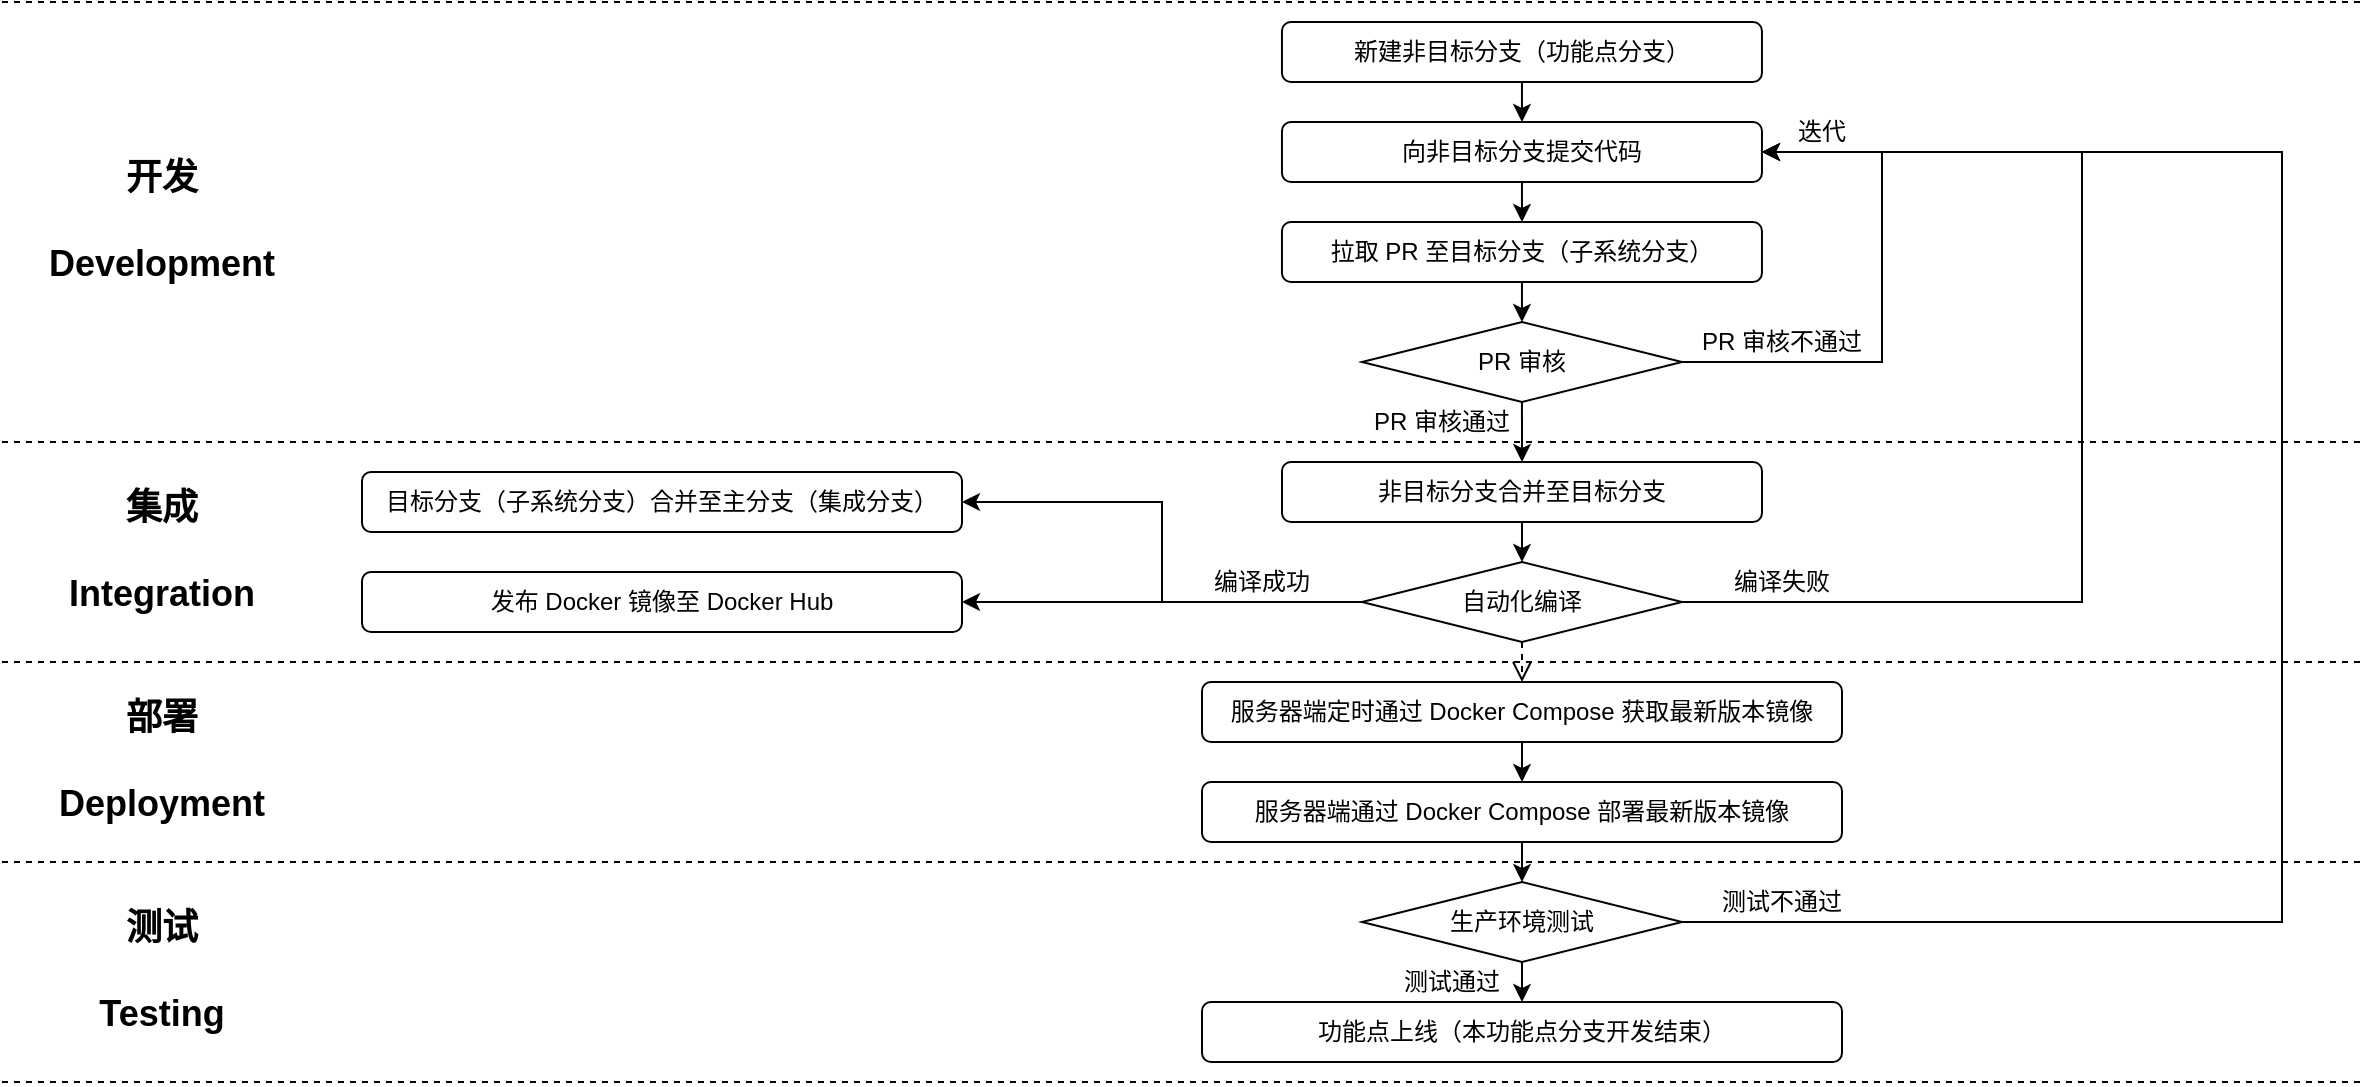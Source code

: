 <mxfile version="22.0.2" type="device">
  <diagram name="第 1 页" id="4rrR9U_NRX9ptIsL58qS">
    <mxGraphModel dx="1951" dy="965" grid="1" gridSize="10" guides="1" tooltips="1" connect="1" arrows="1" fold="1" page="1" pageScale="1" pageWidth="827" pageHeight="1169" math="0" shadow="0">
      <root>
        <mxCell id="0" />
        <mxCell id="1" parent="0" />
        <mxCell id="zbhnv8kBsmRh7FldUAzp-4" style="edgeStyle=orthogonalEdgeStyle;rounded=0;orthogonalLoop=1;jettySize=auto;html=1;exitX=0.5;exitY=1;exitDx=0;exitDy=0;entryX=0.5;entryY=0;entryDx=0;entryDy=0;" parent="1" source="zbhnv8kBsmRh7FldUAzp-1" target="zbhnv8kBsmRh7FldUAzp-2" edge="1">
          <mxGeometry relative="1" as="geometry" />
        </mxCell>
        <mxCell id="zbhnv8kBsmRh7FldUAzp-1" value="新建非目标分支（功能点分支）" style="rounded=1;whiteSpace=wrap;html=1;" parent="1" vertex="1">
          <mxGeometry x="679.98" y="50" width="240" height="30" as="geometry" />
        </mxCell>
        <mxCell id="zbhnv8kBsmRh7FldUAzp-5" style="edgeStyle=orthogonalEdgeStyle;rounded=0;orthogonalLoop=1;jettySize=auto;html=1;exitX=0.5;exitY=1;exitDx=0;exitDy=0;entryX=0.5;entryY=0;entryDx=0;entryDy=0;" parent="1" source="zbhnv8kBsmRh7FldUAzp-2" target="zbhnv8kBsmRh7FldUAzp-3" edge="1">
          <mxGeometry relative="1" as="geometry" />
        </mxCell>
        <mxCell id="zbhnv8kBsmRh7FldUAzp-2" value="向非目标分支提交代码" style="rounded=1;whiteSpace=wrap;html=1;" parent="1" vertex="1">
          <mxGeometry x="679.98" y="100" width="240" height="30" as="geometry" />
        </mxCell>
        <mxCell id="zbhnv8kBsmRh7FldUAzp-7" style="edgeStyle=orthogonalEdgeStyle;rounded=0;orthogonalLoop=1;jettySize=auto;html=1;exitX=0.5;exitY=1;exitDx=0;exitDy=0;entryX=0.5;entryY=0;entryDx=0;entryDy=0;" parent="1" source="zbhnv8kBsmRh7FldUAzp-3" target="zbhnv8kBsmRh7FldUAzp-6" edge="1">
          <mxGeometry relative="1" as="geometry" />
        </mxCell>
        <mxCell id="zbhnv8kBsmRh7FldUAzp-3" value="拉取 PR 至目标分支（子系统分支）" style="rounded=1;whiteSpace=wrap;html=1;" parent="1" vertex="1">
          <mxGeometry x="679.98" y="150" width="240" height="30" as="geometry" />
        </mxCell>
        <mxCell id="zbhnv8kBsmRh7FldUAzp-8" style="edgeStyle=orthogonalEdgeStyle;rounded=0;orthogonalLoop=1;jettySize=auto;html=1;exitX=1;exitY=0.5;exitDx=0;exitDy=0;entryX=1;entryY=0.5;entryDx=0;entryDy=0;" parent="1" source="zbhnv8kBsmRh7FldUAzp-6" target="zbhnv8kBsmRh7FldUAzp-2" edge="1">
          <mxGeometry relative="1" as="geometry">
            <Array as="points">
              <mxPoint x="979.98" y="220" />
              <mxPoint x="979.98" y="115" />
            </Array>
          </mxGeometry>
        </mxCell>
        <mxCell id="zbhnv8kBsmRh7FldUAzp-13" style="edgeStyle=orthogonalEdgeStyle;rounded=0;orthogonalLoop=1;jettySize=auto;html=1;exitX=0.5;exitY=1;exitDx=0;exitDy=0;entryX=0.5;entryY=0;entryDx=0;entryDy=0;" parent="1" source="zbhnv8kBsmRh7FldUAzp-6" target="zbhnv8kBsmRh7FldUAzp-12" edge="1">
          <mxGeometry relative="1" as="geometry" />
        </mxCell>
        <mxCell id="zbhnv8kBsmRh7FldUAzp-6" value="PR 审核" style="rhombus;whiteSpace=wrap;html=1;" parent="1" vertex="1">
          <mxGeometry x="719.98" y="200" width="160" height="40" as="geometry" />
        </mxCell>
        <mxCell id="zbhnv8kBsmRh7FldUAzp-9" value="PR 审核通过" style="text;html=1;strokeColor=none;fillColor=none;align=center;verticalAlign=middle;whiteSpace=wrap;rounded=0;" parent="1" vertex="1">
          <mxGeometry x="719.98" y="240" width="80" height="20" as="geometry" />
        </mxCell>
        <mxCell id="zbhnv8kBsmRh7FldUAzp-10" value="PR 审核不通过" style="text;html=1;strokeColor=none;fillColor=none;align=center;verticalAlign=middle;whiteSpace=wrap;rounded=0;" parent="1" vertex="1">
          <mxGeometry x="879.98" y="200" width="100" height="20" as="geometry" />
        </mxCell>
        <mxCell id="zbhnv8kBsmRh7FldUAzp-11" value="迭代" style="text;html=1;strokeColor=none;fillColor=none;align=center;verticalAlign=middle;whiteSpace=wrap;rounded=0;" parent="1" vertex="1">
          <mxGeometry x="919.98" y="90" width="60" height="30" as="geometry" />
        </mxCell>
        <mxCell id="zbhnv8kBsmRh7FldUAzp-15" style="edgeStyle=orthogonalEdgeStyle;rounded=0;orthogonalLoop=1;jettySize=auto;html=1;exitX=0.5;exitY=1;exitDx=0;exitDy=0;entryX=0.5;entryY=0;entryDx=0;entryDy=0;" parent="1" source="zbhnv8kBsmRh7FldUAzp-12" target="zbhnv8kBsmRh7FldUAzp-14" edge="1">
          <mxGeometry relative="1" as="geometry">
            <mxPoint x="800" y="280" as="sourcePoint" />
          </mxGeometry>
        </mxCell>
        <mxCell id="zbhnv8kBsmRh7FldUAzp-12" value="非目标分支合并至目标分支" style="rounded=1;whiteSpace=wrap;html=1;" parent="1" vertex="1">
          <mxGeometry x="680" y="270" width="240" height="30" as="geometry" />
        </mxCell>
        <mxCell id="zbhnv8kBsmRh7FldUAzp-18" style="edgeStyle=orthogonalEdgeStyle;rounded=0;orthogonalLoop=1;jettySize=auto;html=1;exitX=1;exitY=0.5;exitDx=0;exitDy=0;entryX=1;entryY=0.5;entryDx=0;entryDy=0;" parent="1" source="zbhnv8kBsmRh7FldUAzp-14" target="zbhnv8kBsmRh7FldUAzp-2" edge="1">
          <mxGeometry relative="1" as="geometry">
            <mxPoint x="900" y="30" as="targetPoint" />
            <Array as="points">
              <mxPoint x="1080" y="340" />
              <mxPoint x="1080" y="115" />
            </Array>
          </mxGeometry>
        </mxCell>
        <mxCell id="zbhnv8kBsmRh7FldUAzp-56" style="edgeStyle=orthogonalEdgeStyle;rounded=0;orthogonalLoop=1;jettySize=auto;html=1;exitX=0;exitY=0.5;exitDx=0;exitDy=0;entryX=1;entryY=0.5;entryDx=0;entryDy=0;" parent="1" source="zbhnv8kBsmRh7FldUAzp-14" target="zbhnv8kBsmRh7FldUAzp-20" edge="1">
          <mxGeometry relative="1" as="geometry" />
        </mxCell>
        <mxCell id="zbhnv8kBsmRh7FldUAzp-57" style="edgeStyle=orthogonalEdgeStyle;rounded=0;orthogonalLoop=1;jettySize=auto;html=1;exitX=0;exitY=0.5;exitDx=0;exitDy=0;entryX=1;entryY=0.5;entryDx=0;entryDy=0;" parent="1" source="zbhnv8kBsmRh7FldUAzp-14" target="zbhnv8kBsmRh7FldUAzp-24" edge="1">
          <mxGeometry relative="1" as="geometry" />
        </mxCell>
        <mxCell id="zbhnv8kBsmRh7FldUAzp-14" value="自动化编译" style="rhombus;whiteSpace=wrap;html=1;" parent="1" vertex="1">
          <mxGeometry x="720" y="320" width="160" height="40" as="geometry" />
        </mxCell>
        <mxCell id="zbhnv8kBsmRh7FldUAzp-16" value="编译失败" style="text;html=1;strokeColor=none;fillColor=none;align=center;verticalAlign=middle;whiteSpace=wrap;rounded=0;" parent="1" vertex="1">
          <mxGeometry x="880" y="320" width="100" height="20" as="geometry" />
        </mxCell>
        <mxCell id="zbhnv8kBsmRh7FldUAzp-20" value="目标分支（子系统分支）合并至主分支（集成分支）" style="rounded=1;whiteSpace=wrap;html=1;" parent="1" vertex="1">
          <mxGeometry x="220" y="275" width="300" height="30" as="geometry" />
        </mxCell>
        <mxCell id="zbhnv8kBsmRh7FldUAzp-22" value="编译成功" style="text;html=1;strokeColor=none;fillColor=none;align=center;verticalAlign=middle;whiteSpace=wrap;rounded=0;" parent="1" vertex="1">
          <mxGeometry x="620" y="320" width="100" height="20" as="geometry" />
        </mxCell>
        <mxCell id="zbhnv8kBsmRh7FldUAzp-34" style="edgeStyle=orthogonalEdgeStyle;rounded=0;orthogonalLoop=1;jettySize=auto;html=1;exitX=0.5;exitY=1;exitDx=0;exitDy=0;entryX=0.5;entryY=0;entryDx=0;entryDy=0;" parent="1" source="zbhnv8kBsmRh7FldUAzp-23" target="zbhnv8kBsmRh7FldUAzp-33" edge="1">
          <mxGeometry relative="1" as="geometry" />
        </mxCell>
        <mxCell id="zbhnv8kBsmRh7FldUAzp-23" value="服务器端定时通过 Docker Compose 获取最新版本镜像" style="rounded=1;whiteSpace=wrap;html=1;" parent="1" vertex="1">
          <mxGeometry x="640" y="380" width="320" height="30" as="geometry" />
        </mxCell>
        <mxCell id="zbhnv8kBsmRh7FldUAzp-24" value="发布 Docker 镜像至 Docker Hub" style="rounded=1;whiteSpace=wrap;html=1;" parent="1" vertex="1">
          <mxGeometry x="220" y="325" width="300" height="30" as="geometry" />
        </mxCell>
        <mxCell id="zbhnv8kBsmRh7FldUAzp-31" style="edgeStyle=orthogonalEdgeStyle;rounded=0;orthogonalLoop=1;jettySize=auto;html=1;exitX=1;exitY=0.5;exitDx=0;exitDy=0;entryX=1;entryY=0.5;entryDx=0;entryDy=0;" parent="1" source="zbhnv8kBsmRh7FldUAzp-30" target="zbhnv8kBsmRh7FldUAzp-2" edge="1">
          <mxGeometry relative="1" as="geometry">
            <Array as="points">
              <mxPoint x="1180" y="500" />
              <mxPoint x="1180" y="115" />
            </Array>
          </mxGeometry>
        </mxCell>
        <mxCell id="zbhnv8kBsmRh7FldUAzp-48" style="edgeStyle=orthogonalEdgeStyle;rounded=0;orthogonalLoop=1;jettySize=auto;html=1;exitX=0.5;exitY=1;exitDx=0;exitDy=0;entryX=0.5;entryY=0;entryDx=0;entryDy=0;" parent="1" source="zbhnv8kBsmRh7FldUAzp-30" target="zbhnv8kBsmRh7FldUAzp-36" edge="1">
          <mxGeometry relative="1" as="geometry" />
        </mxCell>
        <mxCell id="zbhnv8kBsmRh7FldUAzp-30" value="生产环境测试" style="rhombus;whiteSpace=wrap;html=1;" parent="1" vertex="1">
          <mxGeometry x="720" y="480" width="160" height="40" as="geometry" />
        </mxCell>
        <mxCell id="zbhnv8kBsmRh7FldUAzp-32" value="测试不通过" style="text;html=1;strokeColor=none;fillColor=none;align=center;verticalAlign=middle;whiteSpace=wrap;rounded=0;" parent="1" vertex="1">
          <mxGeometry x="880" y="480" width="100" height="20" as="geometry" />
        </mxCell>
        <mxCell id="zbhnv8kBsmRh7FldUAzp-35" style="edgeStyle=orthogonalEdgeStyle;rounded=0;orthogonalLoop=1;jettySize=auto;html=1;exitX=0.5;exitY=1;exitDx=0;exitDy=0;entryX=0.5;entryY=0;entryDx=0;entryDy=0;" parent="1" source="zbhnv8kBsmRh7FldUAzp-33" target="zbhnv8kBsmRh7FldUAzp-30" edge="1">
          <mxGeometry relative="1" as="geometry" />
        </mxCell>
        <mxCell id="zbhnv8kBsmRh7FldUAzp-33" value="服务器端通过 Docker Compose 部署最新版本镜像" style="rounded=1;whiteSpace=wrap;html=1;" parent="1" vertex="1">
          <mxGeometry x="640" y="430" width="320" height="30" as="geometry" />
        </mxCell>
        <mxCell id="zbhnv8kBsmRh7FldUAzp-36" value="功能点上线（本功能点分支开发结束）" style="rounded=1;whiteSpace=wrap;html=1;" parent="1" vertex="1">
          <mxGeometry x="640" y="540" width="320" height="30" as="geometry" />
        </mxCell>
        <mxCell id="zbhnv8kBsmRh7FldUAzp-38" value="测试通过" style="text;html=1;strokeColor=none;fillColor=none;align=center;verticalAlign=middle;whiteSpace=wrap;rounded=0;" parent="1" vertex="1">
          <mxGeometry x="730" y="520" width="70" height="20" as="geometry" />
        </mxCell>
        <mxCell id="zbhnv8kBsmRh7FldUAzp-40" value="" style="endArrow=none;dashed=1;html=1;rounded=0;" parent="1" edge="1">
          <mxGeometry width="50" height="50" relative="1" as="geometry">
            <mxPoint x="40" y="40" as="sourcePoint" />
            <mxPoint x="1220" y="40" as="targetPoint" />
          </mxGeometry>
        </mxCell>
        <mxCell id="zbhnv8kBsmRh7FldUAzp-41" value="" style="endArrow=none;dashed=1;html=1;rounded=0;" parent="1" edge="1">
          <mxGeometry width="50" height="50" relative="1" as="geometry">
            <mxPoint x="40" y="260" as="sourcePoint" />
            <mxPoint x="1220" y="260" as="targetPoint" />
          </mxGeometry>
        </mxCell>
        <mxCell id="zbhnv8kBsmRh7FldUAzp-42" value="" style="endArrow=none;dashed=1;html=1;rounded=0;" parent="1" edge="1">
          <mxGeometry width="50" height="50" relative="1" as="geometry">
            <mxPoint x="40" y="370" as="sourcePoint" />
            <mxPoint x="1220" y="370" as="targetPoint" />
          </mxGeometry>
        </mxCell>
        <mxCell id="zbhnv8kBsmRh7FldUAzp-43" value="" style="endArrow=none;dashed=1;html=1;rounded=0;" parent="1" edge="1">
          <mxGeometry width="50" height="50" relative="1" as="geometry">
            <mxPoint x="40" y="470" as="sourcePoint" />
            <mxPoint x="1220" y="470" as="targetPoint" />
          </mxGeometry>
        </mxCell>
        <mxCell id="zbhnv8kBsmRh7FldUAzp-47" value="" style="html=1;verticalAlign=bottom;endArrow=open;dashed=1;endSize=8;curved=0;rounded=0;exitX=0.5;exitY=1;exitDx=0;exitDy=0;entryX=0.5;entryY=0;entryDx=0;entryDy=0;" parent="1" source="zbhnv8kBsmRh7FldUAzp-14" target="zbhnv8kBsmRh7FldUAzp-23" edge="1">
          <mxGeometry relative="1" as="geometry">
            <mxPoint x="850" y="400" as="sourcePoint" />
            <mxPoint x="770" y="400" as="targetPoint" />
          </mxGeometry>
        </mxCell>
        <mxCell id="zbhnv8kBsmRh7FldUAzp-49" value="" style="endArrow=none;dashed=1;html=1;rounded=0;" parent="1" edge="1">
          <mxGeometry width="50" height="50" relative="1" as="geometry">
            <mxPoint x="40" y="580" as="sourcePoint" />
            <mxPoint x="1220" y="580" as="targetPoint" />
          </mxGeometry>
        </mxCell>
        <mxCell id="zbhnv8kBsmRh7FldUAzp-50" value="&lt;font style=&quot;font-size: 18px;&quot;&gt;&lt;span&gt;集成&lt;br&gt;&lt;br&gt;Integration&lt;/span&gt;&lt;/font&gt;" style="text;html=1;strokeColor=none;fillColor=none;align=center;verticalAlign=middle;whiteSpace=wrap;rounded=0;fontStyle=1" parent="1" vertex="1">
          <mxGeometry x="60" y="260" width="120" height="110" as="geometry" />
        </mxCell>
        <mxCell id="zbhnv8kBsmRh7FldUAzp-51" value="&lt;font style=&quot;font-size: 18px;&quot;&gt;&lt;span&gt;部署&lt;br&gt;&lt;br&gt;Deployment&lt;/span&gt;&lt;/font&gt;" style="text;html=1;strokeColor=none;fillColor=none;align=center;verticalAlign=middle;whiteSpace=wrap;rounded=0;fontStyle=1" parent="1" vertex="1">
          <mxGeometry x="60" y="370" width="120" height="100" as="geometry" />
        </mxCell>
        <mxCell id="zbhnv8kBsmRh7FldUAzp-52" value="&lt;font style=&quot;font-size: 18px;&quot;&gt;&lt;span&gt;测试&lt;br&gt;&lt;br&gt;Testing&lt;/span&gt;&lt;/font&gt;" style="text;html=1;strokeColor=none;fillColor=none;align=center;verticalAlign=middle;whiteSpace=wrap;rounded=0;fontStyle=1" parent="1" vertex="1">
          <mxGeometry x="60" y="470" width="120" height="110" as="geometry" />
        </mxCell>
        <mxCell id="zbhnv8kBsmRh7FldUAzp-53" value="&lt;font style=&quot;font-size: 18px;&quot;&gt;&lt;span&gt;开发&lt;br&gt;&lt;br&gt;Development&lt;/span&gt;&lt;/font&gt;" style="text;html=1;strokeColor=none;fillColor=none;align=center;verticalAlign=middle;whiteSpace=wrap;rounded=0;fontStyle=1" parent="1" vertex="1">
          <mxGeometry x="60" y="40" width="120" height="220" as="geometry" />
        </mxCell>
      </root>
    </mxGraphModel>
  </diagram>
</mxfile>
